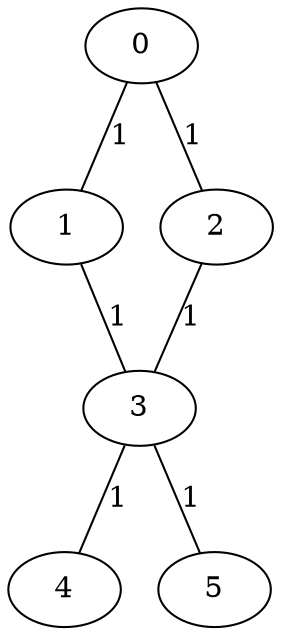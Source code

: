 graph MyGraph {
  0 -- 1 [label=1; weight=1;];
  0 -- 2 [label=1; weight=1;];
  1 -- 3 [label=1; weight=1;];
  2 -- 3 [label=1; weight=1;];
  3 -- 4 [label=1; weight=1;];
  3 -- 5 [label=1; weight=1;];
}
